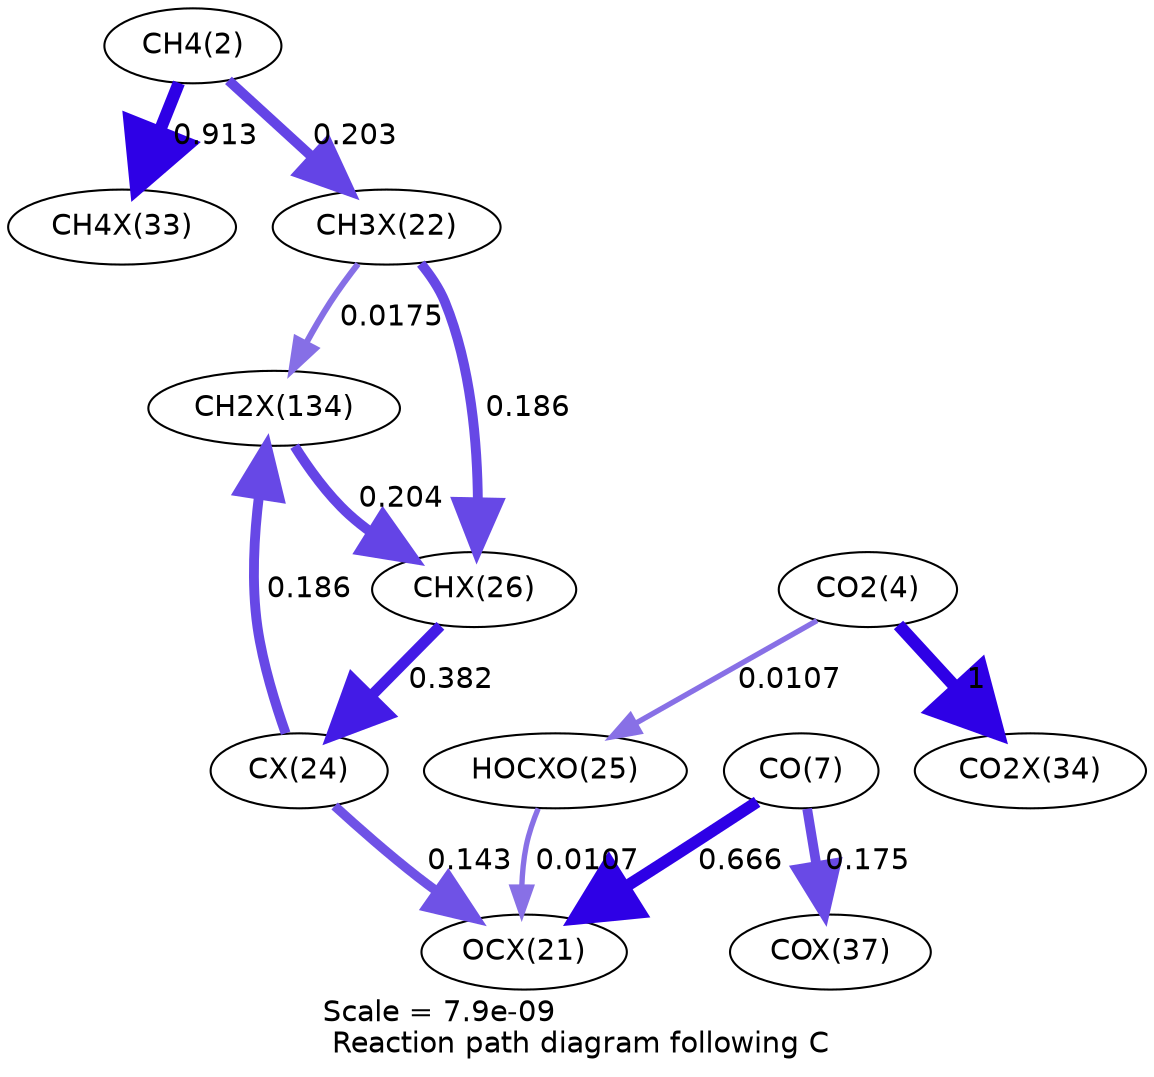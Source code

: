 digraph reaction_paths {
center=1;
s4 -> s31[fontname="Helvetica", penwidth=5.93, arrowsize=2.97, color="0.7, 1.41, 0.9"
, label=" 0.913"];
s4 -> s25[fontname="Helvetica", penwidth=4.8, arrowsize=2.4, color="0.7, 0.703, 0.9"
, label=" 0.203"];
s25 -> s36[fontname="Helvetica", penwidth=2.95, arrowsize=1.47, color="0.7, 0.518, 0.9"
, label=" 0.0175"];
s25 -> s29[fontname="Helvetica", penwidth=4.73, arrowsize=2.37, color="0.7, 0.686, 0.9"
, label=" 0.186"];
s36 -> s29[fontname="Helvetica", penwidth=4.8, arrowsize=2.4, color="0.7, 0.704, 0.9"
, label=" 0.204"];
s27 -> s36[fontname="Helvetica", penwidth=4.73, arrowsize=2.37, color="0.7, 0.686, 0.9"
, label=" 0.186"];
s29 -> s27[fontname="Helvetica", penwidth=5.27, arrowsize=2.64, color="0.7, 0.882, 0.9"
, label=" 0.382"];
s9 -> s24[fontname="Helvetica", penwidth=5.69, arrowsize=2.85, color="0.7, 1.17, 0.9"
, label=" 0.666"];
s9 -> s35[fontname="Helvetica", penwidth=4.68, arrowsize=2.34, color="0.7, 0.675, 0.9"
, label=" 0.175"];
s27 -> s24[fontname="Helvetica", penwidth=4.53, arrowsize=2.27, color="0.7, 0.643, 0.9"
, label=" 0.143"];
s28 -> s24[fontname="Helvetica", penwidth=2.58, arrowsize=1.29, color="0.7, 0.511, 0.9"
, label=" 0.0107"];
s6 -> s28[fontname="Helvetica", penwidth=2.58, arrowsize=1.29, color="0.7, 0.511, 0.9"
, label=" 0.0107"];
s6 -> s32[fontname="Helvetica", penwidth=6, arrowsize=3, color="0.7, 1.5, 0.9"
, label=" 1"];
s4 [ fontname="Helvetica", label="CH4(2)"];
s6 [ fontname="Helvetica", label="CO2(4)"];
s9 [ fontname="Helvetica", label="CO(7)"];
s24 [ fontname="Helvetica", label="OCX(21)"];
s25 [ fontname="Helvetica", label="CH3X(22)"];
s27 [ fontname="Helvetica", label="CX(24)"];
s28 [ fontname="Helvetica", label="HOCXO(25)"];
s29 [ fontname="Helvetica", label="CHX(26)"];
s31 [ fontname="Helvetica", label="CH4X(33)"];
s32 [ fontname="Helvetica", label="CO2X(34)"];
s35 [ fontname="Helvetica", label="COX(37)"];
s36 [ fontname="Helvetica", label="CH2X(134)"];
 label = "Scale = 7.9e-09\l Reaction path diagram following C";
 fontname = "Helvetica";
}
